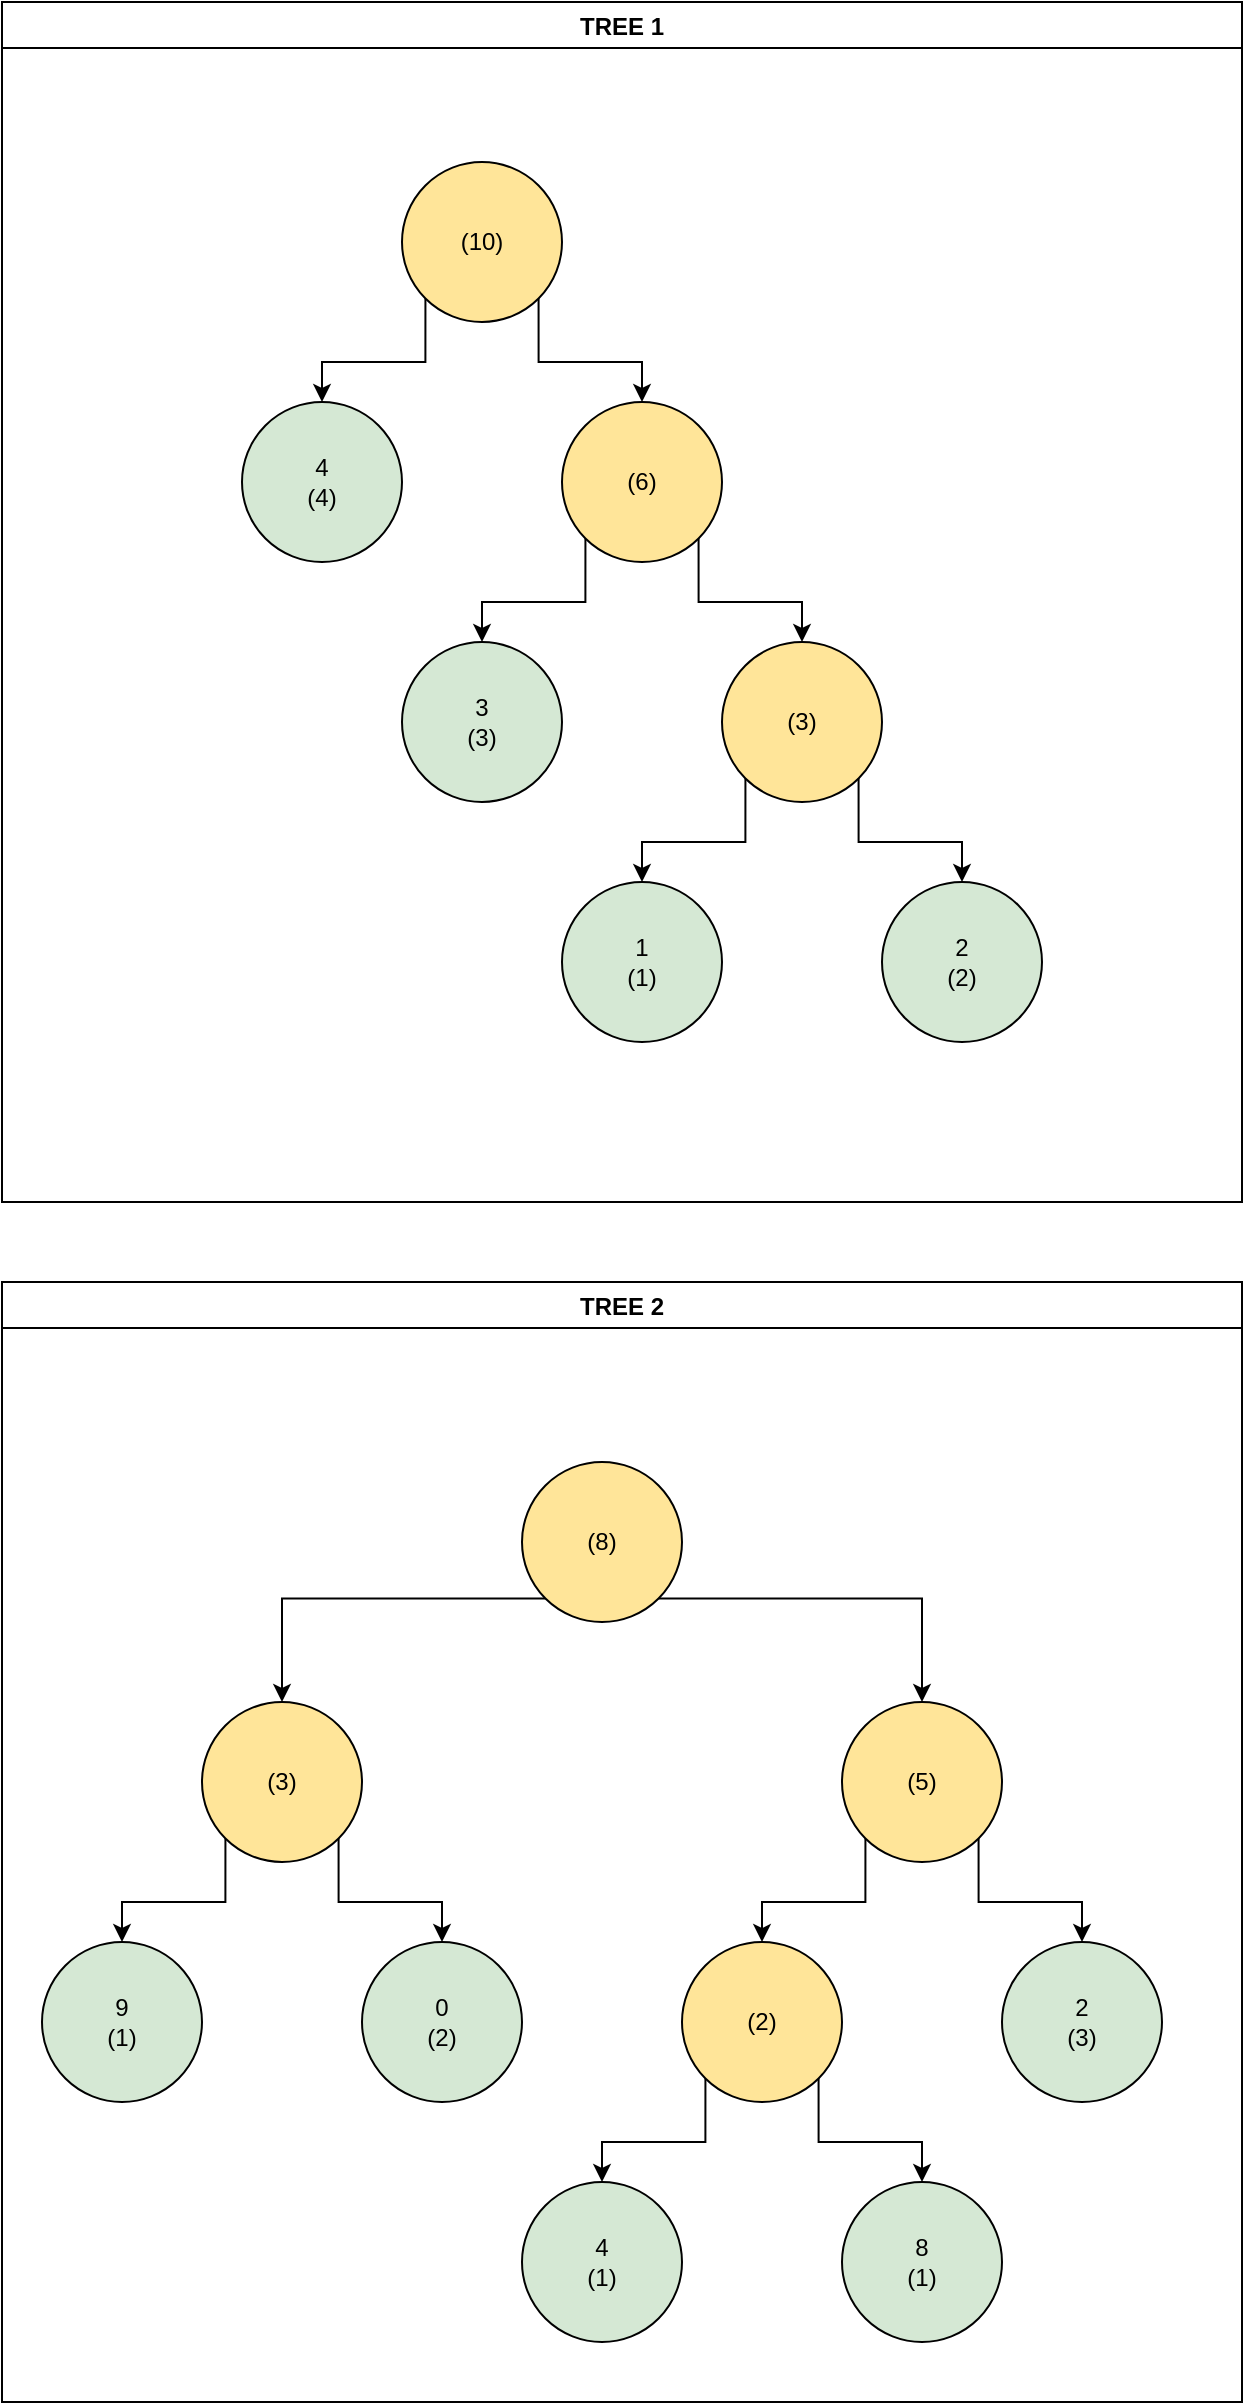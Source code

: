 <mxfile version="17.4.6" type="device"><diagram id="UGUEPztU48pOgKTwASs8" name="Page-1"><mxGraphModel dx="1592" dy="2062" grid="1" gridSize="10" guides="1" tooltips="1" connect="1" arrows="1" fold="1" page="1" pageScale="1" pageWidth="850" pageHeight="1100" math="0" shadow="0"><root><mxCell id="0"/><mxCell id="1" parent="0"/><mxCell id="4Q9T_jm8OJyb_sdWuwMc-18" value="TREE 1" style="swimlane;" vertex="1" parent="1"><mxGeometry x="20" y="-1080" width="620" height="600" as="geometry"><mxRectangle x="20" y="-1080" width="140" height="23" as="alternateBounds"/></mxGeometry></mxCell><mxCell id="4Q9T_jm8OJyb_sdWuwMc-19" value="" style="group" vertex="1" connectable="0" parent="4Q9T_jm8OJyb_sdWuwMc-18"><mxGeometry x="120" y="80" width="400" height="440" as="geometry"/></mxCell><mxCell id="4Q9T_jm8OJyb_sdWuwMc-2" value="(3)" style="ellipse;whiteSpace=wrap;html=1;aspect=fixed;fillColor=#FFE599;" vertex="1" parent="4Q9T_jm8OJyb_sdWuwMc-19"><mxGeometry x="240" y="240" width="80" height="80" as="geometry"/></mxCell><mxCell id="4Q9T_jm8OJyb_sdWuwMc-3" value="&lt;div&gt;1&lt;/div&gt;&lt;div&gt;(1)&lt;br&gt;&lt;/div&gt;" style="ellipse;whiteSpace=wrap;html=1;aspect=fixed;fillColor=#D5E8D4;" vertex="1" parent="4Q9T_jm8OJyb_sdWuwMc-19"><mxGeometry x="160" y="360" width="80" height="80" as="geometry"/></mxCell><mxCell id="4Q9T_jm8OJyb_sdWuwMc-5" style="edgeStyle=orthogonalEdgeStyle;rounded=0;orthogonalLoop=1;jettySize=auto;html=1;exitX=0;exitY=1;exitDx=0;exitDy=0;" edge="1" parent="4Q9T_jm8OJyb_sdWuwMc-19" source="4Q9T_jm8OJyb_sdWuwMc-2" target="4Q9T_jm8OJyb_sdWuwMc-3"><mxGeometry relative="1" as="geometry"/></mxCell><mxCell id="4Q9T_jm8OJyb_sdWuwMc-4" value="&lt;div&gt;2&lt;/div&gt;&lt;div&gt;(2)&lt;br&gt;&lt;/div&gt;" style="ellipse;whiteSpace=wrap;html=1;aspect=fixed;fillColor=#D5E8D4;" vertex="1" parent="4Q9T_jm8OJyb_sdWuwMc-19"><mxGeometry x="320" y="360" width="80" height="80" as="geometry"/></mxCell><mxCell id="4Q9T_jm8OJyb_sdWuwMc-6" style="edgeStyle=orthogonalEdgeStyle;rounded=0;orthogonalLoop=1;jettySize=auto;html=1;exitX=1;exitY=1;exitDx=0;exitDy=0;" edge="1" parent="4Q9T_jm8OJyb_sdWuwMc-19" source="4Q9T_jm8OJyb_sdWuwMc-2" target="4Q9T_jm8OJyb_sdWuwMc-4"><mxGeometry relative="1" as="geometry"/></mxCell><mxCell id="4Q9T_jm8OJyb_sdWuwMc-9" value="3&lt;br&gt;&lt;div&gt;(3)&lt;/div&gt;" style="ellipse;whiteSpace=wrap;html=1;aspect=fixed;fillColor=#D5E8D4;" vertex="1" parent="4Q9T_jm8OJyb_sdWuwMc-19"><mxGeometry x="80" y="240" width="80" height="80" as="geometry"/></mxCell><mxCell id="4Q9T_jm8OJyb_sdWuwMc-12" style="edgeStyle=orthogonalEdgeStyle;rounded=0;orthogonalLoop=1;jettySize=auto;html=1;exitX=0;exitY=1;exitDx=0;exitDy=0;" edge="1" parent="4Q9T_jm8OJyb_sdWuwMc-19" source="4Q9T_jm8OJyb_sdWuwMc-11" target="4Q9T_jm8OJyb_sdWuwMc-9"><mxGeometry relative="1" as="geometry"/></mxCell><mxCell id="4Q9T_jm8OJyb_sdWuwMc-13" style="edgeStyle=orthogonalEdgeStyle;rounded=0;orthogonalLoop=1;jettySize=auto;html=1;exitX=1;exitY=1;exitDx=0;exitDy=0;" edge="1" parent="4Q9T_jm8OJyb_sdWuwMc-19" source="4Q9T_jm8OJyb_sdWuwMc-11" target="4Q9T_jm8OJyb_sdWuwMc-2"><mxGeometry relative="1" as="geometry"/></mxCell><mxCell id="4Q9T_jm8OJyb_sdWuwMc-11" value="(6)" style="ellipse;whiteSpace=wrap;html=1;aspect=fixed;fillColor=#FFE599;" vertex="1" parent="4Q9T_jm8OJyb_sdWuwMc-19"><mxGeometry x="160" y="120" width="80" height="80" as="geometry"/></mxCell><mxCell id="4Q9T_jm8OJyb_sdWuwMc-14" value="4&lt;br&gt;&lt;div&gt;(4)&lt;/div&gt;" style="ellipse;whiteSpace=wrap;html=1;aspect=fixed;fillColor=#D5E8D4;" vertex="1" parent="4Q9T_jm8OJyb_sdWuwMc-19"><mxGeometry y="120" width="80" height="80" as="geometry"/></mxCell><mxCell id="4Q9T_jm8OJyb_sdWuwMc-16" style="edgeStyle=orthogonalEdgeStyle;rounded=0;orthogonalLoop=1;jettySize=auto;html=1;exitX=0;exitY=1;exitDx=0;exitDy=0;" edge="1" parent="4Q9T_jm8OJyb_sdWuwMc-19" source="4Q9T_jm8OJyb_sdWuwMc-15" target="4Q9T_jm8OJyb_sdWuwMc-14"><mxGeometry relative="1" as="geometry"/></mxCell><mxCell id="4Q9T_jm8OJyb_sdWuwMc-17" style="edgeStyle=orthogonalEdgeStyle;rounded=0;orthogonalLoop=1;jettySize=auto;html=1;exitX=1;exitY=1;exitDx=0;exitDy=0;" edge="1" parent="4Q9T_jm8OJyb_sdWuwMc-19" source="4Q9T_jm8OJyb_sdWuwMc-15" target="4Q9T_jm8OJyb_sdWuwMc-11"><mxGeometry relative="1" as="geometry"/></mxCell><mxCell id="4Q9T_jm8OJyb_sdWuwMc-15" value="&lt;div&gt;(10)&lt;/div&gt;" style="ellipse;whiteSpace=wrap;html=1;aspect=fixed;fillColor=#FFE599;" vertex="1" parent="4Q9T_jm8OJyb_sdWuwMc-19"><mxGeometry x="80" width="80" height="80" as="geometry"/></mxCell><mxCell id="4Q9T_jm8OJyb_sdWuwMc-42" value="TREE 2" style="swimlane;" vertex="1" parent="1"><mxGeometry x="20" y="-440" width="620" height="560" as="geometry"><mxRectangle x="20" y="-440" width="70" height="23" as="alternateBounds"/></mxGeometry></mxCell><mxCell id="4Q9T_jm8OJyb_sdWuwMc-43" value="" style="group" vertex="1" connectable="0" parent="4Q9T_jm8OJyb_sdWuwMc-42"><mxGeometry x="20" y="90" width="560" height="440" as="geometry"/></mxCell><mxCell id="4Q9T_jm8OJyb_sdWuwMc-24" value="&lt;div&gt;4&lt;/div&gt;&lt;div&gt;(1)&lt;br&gt;&lt;/div&gt;" style="ellipse;whiteSpace=wrap;html=1;aspect=fixed;fillColor=#D5E8D4;" vertex="1" parent="4Q9T_jm8OJyb_sdWuwMc-43"><mxGeometry x="240" y="360" width="80" height="80" as="geometry"/></mxCell><mxCell id="4Q9T_jm8OJyb_sdWuwMc-25" value="&lt;div&gt;8&lt;/div&gt;&lt;div&gt;(1)&lt;br&gt;&lt;/div&gt;" style="ellipse;whiteSpace=wrap;html=1;aspect=fixed;fillColor=#D5E8D4;" vertex="1" parent="4Q9T_jm8OJyb_sdWuwMc-43"><mxGeometry x="400" y="360" width="80" height="80" as="geometry"/></mxCell><mxCell id="4Q9T_jm8OJyb_sdWuwMc-27" style="edgeStyle=orthogonalEdgeStyle;rounded=0;orthogonalLoop=1;jettySize=auto;html=1;exitX=0;exitY=1;exitDx=0;exitDy=0;entryX=0.5;entryY=0;entryDx=0;entryDy=0;" edge="1" parent="4Q9T_jm8OJyb_sdWuwMc-43" source="4Q9T_jm8OJyb_sdWuwMc-26" target="4Q9T_jm8OJyb_sdWuwMc-24"><mxGeometry relative="1" as="geometry"/></mxCell><mxCell id="4Q9T_jm8OJyb_sdWuwMc-28" style="edgeStyle=orthogonalEdgeStyle;rounded=0;orthogonalLoop=1;jettySize=auto;html=1;exitX=1;exitY=1;exitDx=0;exitDy=0;" edge="1" parent="4Q9T_jm8OJyb_sdWuwMc-43" source="4Q9T_jm8OJyb_sdWuwMc-26" target="4Q9T_jm8OJyb_sdWuwMc-25"><mxGeometry relative="1" as="geometry"/></mxCell><mxCell id="4Q9T_jm8OJyb_sdWuwMc-26" value="&lt;div&gt;(2)&lt;br&gt;&lt;/div&gt;" style="ellipse;whiteSpace=wrap;html=1;aspect=fixed;fillColor=#FFE599;" vertex="1" parent="4Q9T_jm8OJyb_sdWuwMc-43"><mxGeometry x="320" y="240" width="80" height="80" as="geometry"/></mxCell><mxCell id="4Q9T_jm8OJyb_sdWuwMc-29" value="&lt;div&gt;9&lt;br&gt;&lt;/div&gt;&lt;div&gt;(1)&lt;br&gt;&lt;/div&gt;" style="ellipse;whiteSpace=wrap;html=1;aspect=fixed;fillColor=#D5E8D4;" vertex="1" parent="4Q9T_jm8OJyb_sdWuwMc-43"><mxGeometry y="240" width="80" height="80" as="geometry"/></mxCell><mxCell id="4Q9T_jm8OJyb_sdWuwMc-30" value="&lt;div&gt;0&lt;br&gt;&lt;/div&gt;&lt;div&gt;(2)&lt;br&gt;&lt;/div&gt;" style="ellipse;whiteSpace=wrap;html=1;aspect=fixed;fillColor=#D5E8D4;" vertex="1" parent="4Q9T_jm8OJyb_sdWuwMc-43"><mxGeometry x="160" y="240" width="80" height="80" as="geometry"/></mxCell><mxCell id="4Q9T_jm8OJyb_sdWuwMc-31" style="edgeStyle=orthogonalEdgeStyle;rounded=0;orthogonalLoop=1;jettySize=auto;html=1;exitX=0;exitY=1;exitDx=0;exitDy=0;entryX=0.5;entryY=0;entryDx=0;entryDy=0;" edge="1" parent="4Q9T_jm8OJyb_sdWuwMc-43" source="4Q9T_jm8OJyb_sdWuwMc-33" target="4Q9T_jm8OJyb_sdWuwMc-29"><mxGeometry relative="1" as="geometry"/></mxCell><mxCell id="4Q9T_jm8OJyb_sdWuwMc-32" style="edgeStyle=orthogonalEdgeStyle;rounded=0;orthogonalLoop=1;jettySize=auto;html=1;exitX=1;exitY=1;exitDx=0;exitDy=0;" edge="1" parent="4Q9T_jm8OJyb_sdWuwMc-43" source="4Q9T_jm8OJyb_sdWuwMc-33" target="4Q9T_jm8OJyb_sdWuwMc-30"><mxGeometry relative="1" as="geometry"/></mxCell><mxCell id="4Q9T_jm8OJyb_sdWuwMc-33" value="&lt;div&gt;(3)&lt;br&gt;&lt;/div&gt;" style="ellipse;whiteSpace=wrap;html=1;aspect=fixed;fillColor=#FFE599;" vertex="1" parent="4Q9T_jm8OJyb_sdWuwMc-43"><mxGeometry x="80" y="120" width="80" height="80" as="geometry"/></mxCell><mxCell id="4Q9T_jm8OJyb_sdWuwMc-35" value="&lt;div&gt;2&lt;br&gt;&lt;/div&gt;&lt;div&gt;(3)&lt;br&gt;&lt;/div&gt;" style="ellipse;whiteSpace=wrap;html=1;aspect=fixed;fillColor=#D5E8D4;" vertex="1" parent="4Q9T_jm8OJyb_sdWuwMc-43"><mxGeometry x="480" y="240" width="80" height="80" as="geometry"/></mxCell><mxCell id="4Q9T_jm8OJyb_sdWuwMc-37" style="edgeStyle=orthogonalEdgeStyle;rounded=0;orthogonalLoop=1;jettySize=auto;html=1;exitX=0;exitY=1;exitDx=0;exitDy=0;entryX=0.5;entryY=0;entryDx=0;entryDy=0;" edge="1" parent="4Q9T_jm8OJyb_sdWuwMc-43" source="4Q9T_jm8OJyb_sdWuwMc-36" target="4Q9T_jm8OJyb_sdWuwMc-26"><mxGeometry relative="1" as="geometry"/></mxCell><mxCell id="4Q9T_jm8OJyb_sdWuwMc-38" style="edgeStyle=orthogonalEdgeStyle;rounded=0;orthogonalLoop=1;jettySize=auto;html=1;exitX=1;exitY=1;exitDx=0;exitDy=0;" edge="1" parent="4Q9T_jm8OJyb_sdWuwMc-43" source="4Q9T_jm8OJyb_sdWuwMc-36" target="4Q9T_jm8OJyb_sdWuwMc-35"><mxGeometry relative="1" as="geometry"/></mxCell><mxCell id="4Q9T_jm8OJyb_sdWuwMc-36" value="&lt;div&gt;(5)&lt;br&gt;&lt;/div&gt;" style="ellipse;whiteSpace=wrap;html=1;aspect=fixed;fillColor=#FFE599;" vertex="1" parent="4Q9T_jm8OJyb_sdWuwMc-43"><mxGeometry x="400" y="120" width="80" height="80" as="geometry"/></mxCell><mxCell id="4Q9T_jm8OJyb_sdWuwMc-40" style="edgeStyle=orthogonalEdgeStyle;rounded=0;orthogonalLoop=1;jettySize=auto;html=1;exitX=0;exitY=1;exitDx=0;exitDy=0;" edge="1" parent="4Q9T_jm8OJyb_sdWuwMc-43" source="4Q9T_jm8OJyb_sdWuwMc-39" target="4Q9T_jm8OJyb_sdWuwMc-33"><mxGeometry relative="1" as="geometry"/></mxCell><mxCell id="4Q9T_jm8OJyb_sdWuwMc-41" style="edgeStyle=orthogonalEdgeStyle;rounded=0;orthogonalLoop=1;jettySize=auto;html=1;exitX=1;exitY=1;exitDx=0;exitDy=0;" edge="1" parent="4Q9T_jm8OJyb_sdWuwMc-43" source="4Q9T_jm8OJyb_sdWuwMc-39" target="4Q9T_jm8OJyb_sdWuwMc-36"><mxGeometry relative="1" as="geometry"/></mxCell><mxCell id="4Q9T_jm8OJyb_sdWuwMc-39" value="&lt;div&gt;(8)&lt;br&gt;&lt;/div&gt;" style="ellipse;whiteSpace=wrap;html=1;aspect=fixed;fillColor=#FFE599;" vertex="1" parent="4Q9T_jm8OJyb_sdWuwMc-43"><mxGeometry x="240" width="80" height="80" as="geometry"/></mxCell></root></mxGraphModel></diagram></mxfile>